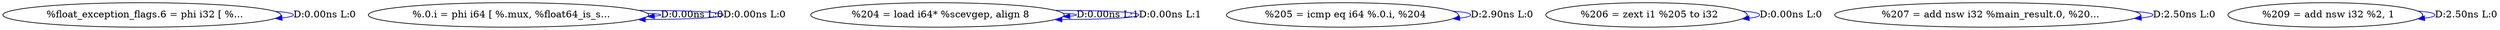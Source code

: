 digraph {
Node0x4045040[label="  %float_exception_flags.6 = phi i32 [ %..."];
Node0x4045040 -> Node0x4045040[label="D:0.00ns L:0",color=blue];
Node0x4045120[label="  %.0.i = phi i64 [ %.mux, %float64_is_s..."];
Node0x4045120 -> Node0x4045120[label="D:0.00ns L:0",color=blue];
Node0x4045120 -> Node0x4045120[label="D:0.00ns L:0",color=blue];
Node0x4045200[label="  %204 = load i64* %scevgep, align 8"];
Node0x4045200 -> Node0x4045200[label="D:0.00ns L:1",color=blue];
Node0x4045200 -> Node0x4045200[label="D:0.00ns L:1",color=blue];
Node0x40452e0[label="  %205 = icmp eq i64 %.0.i, %204"];
Node0x40452e0 -> Node0x40452e0[label="D:2.90ns L:0",color=blue];
Node0x40453c0[label="  %206 = zext i1 %205 to i32"];
Node0x40453c0 -> Node0x40453c0[label="D:0.00ns L:0",color=blue];
Node0x40454a0[label="  %207 = add nsw i32 %main_result.0, %20..."];
Node0x40454a0 -> Node0x40454a0[label="D:2.50ns L:0",color=blue];
Node0x4045660[label="  %209 = add nsw i32 %2, 1"];
Node0x4045660 -> Node0x4045660[label="D:2.50ns L:0",color=blue];
}
